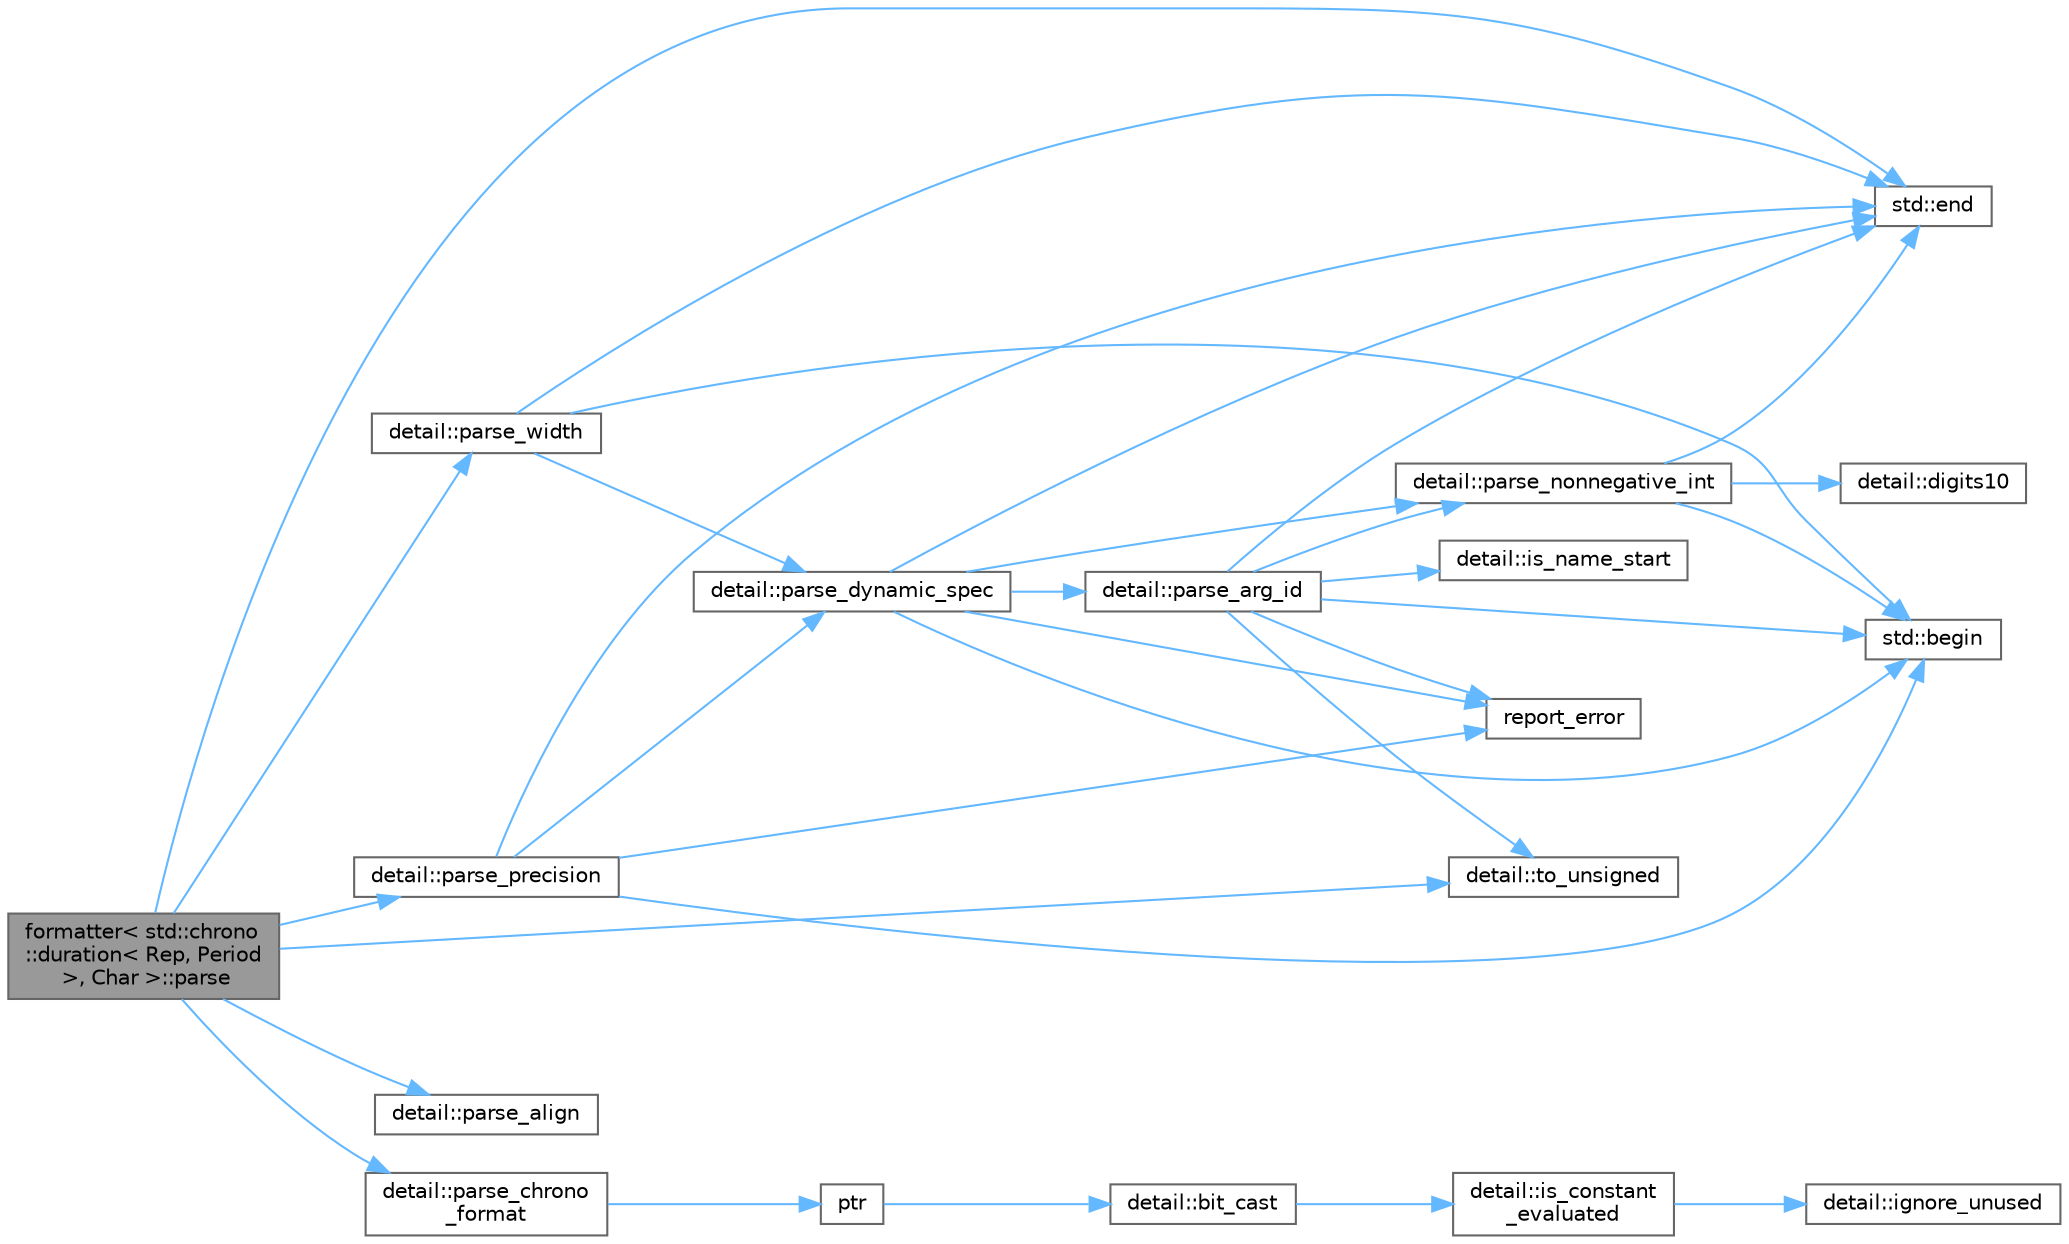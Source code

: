 digraph "formatter&lt; std::chrono::duration&lt; Rep, Period &gt;, Char &gt;::parse"
{
 // LATEX_PDF_SIZE
  bgcolor="transparent";
  edge [fontname=Helvetica,fontsize=10,labelfontname=Helvetica,labelfontsize=10];
  node [fontname=Helvetica,fontsize=10,shape=box,height=0.2,width=0.4];
  rankdir="LR";
  Node1 [id="Node000001",label="formatter\< std::chrono\l::duration\< Rep, Period\l \>, Char \>::parse",height=0.2,width=0.4,color="gray40", fillcolor="grey60", style="filled", fontcolor="black",tooltip=" "];
  Node1 -> Node2 [id="edge32_Node000001_Node000002",color="steelblue1",style="solid",tooltip=" "];
  Node2 [id="Node000002",label="std::end",height=0.2,width=0.4,color="grey40", fillcolor="white", style="filled",URL="$namespacestd.html#a35f71a4c49ddf38bb590177e3a4b2598",tooltip=" "];
  Node1 -> Node3 [id="edge33_Node000001_Node000003",color="steelblue1",style="solid",tooltip=" "];
  Node3 [id="Node000003",label="detail::parse_align",height=0.2,width=0.4,color="grey40", fillcolor="white", style="filled",URL="$namespacedetail.html#ac9e2fcbf2e068bb286f629946e0bb31d",tooltip=" "];
  Node1 -> Node4 [id="edge34_Node000001_Node000004",color="steelblue1",style="solid",tooltip=" "];
  Node4 [id="Node000004",label="detail::parse_chrono\l_format",height=0.2,width=0.4,color="grey40", fillcolor="white", style="filled",URL="$namespacedetail.html#aec4b9f47c1776c8a8e7ec0d5a4af2984",tooltip=" "];
  Node4 -> Node5 [id="edge35_Node000004_Node000005",color="steelblue1",style="solid",tooltip=" "];
  Node5 [id="Node000005",label="ptr",height=0.2,width=0.4,color="grey40", fillcolor="white", style="filled",URL="$spdlog_2include_2spdlog_2fmt_2bundled_2format_8h.html#adb6e274f8eb0b74b2865215e1b49c535",tooltip=" "];
  Node5 -> Node6 [id="edge36_Node000005_Node000006",color="steelblue1",style="solid",tooltip=" "];
  Node6 [id="Node000006",label="detail::bit_cast",height=0.2,width=0.4,color="grey40", fillcolor="white", style="filled",URL="$namespacedetail.html#a13855d666ae097f8d0343395183e3b47",tooltip=" "];
  Node6 -> Node7 [id="edge37_Node000006_Node000007",color="steelblue1",style="solid",tooltip=" "];
  Node7 [id="Node000007",label="detail::is_constant\l_evaluated",height=0.2,width=0.4,color="grey40", fillcolor="white", style="filled",URL="$namespacedetail.html#a75ed2634319883d038944529dbb954e2",tooltip=" "];
  Node7 -> Node8 [id="edge38_Node000007_Node000008",color="steelblue1",style="solid",tooltip=" "];
  Node8 [id="Node000008",label="detail::ignore_unused",height=0.2,width=0.4,color="grey40", fillcolor="white", style="filled",URL="$namespacedetail.html#a1fe84ebaf96215ce0665d95b3124c2df",tooltip=" "];
  Node1 -> Node9 [id="edge39_Node000001_Node000009",color="steelblue1",style="solid",tooltip=" "];
  Node9 [id="Node000009",label="detail::parse_precision",height=0.2,width=0.4,color="grey40", fillcolor="white", style="filled",URL="$namespacedetail.html#a22771d6da5cf06defaea3f1526940142",tooltip=" "];
  Node9 -> Node10 [id="edge40_Node000009_Node000010",color="steelblue1",style="solid",tooltip=" "];
  Node10 [id="Node000010",label="std::begin",height=0.2,width=0.4,color="grey40", fillcolor="white", style="filled",URL="$namespacestd.html#aec76fc52a775d29bc4058c8e1405045a",tooltip=" "];
  Node9 -> Node2 [id="edge41_Node000009_Node000002",color="steelblue1",style="solid",tooltip=" "];
  Node9 -> Node11 [id="edge42_Node000009_Node000011",color="steelblue1",style="solid",tooltip=" "];
  Node11 [id="Node000011",label="detail::parse_dynamic_spec",height=0.2,width=0.4,color="grey40", fillcolor="white", style="filled",URL="$namespacedetail.html#a1a249f85c1630245e8355b674806474a",tooltip=" "];
  Node11 -> Node10 [id="edge43_Node000011_Node000010",color="steelblue1",style="solid",tooltip=" "];
  Node11 -> Node2 [id="edge44_Node000011_Node000002",color="steelblue1",style="solid",tooltip=" "];
  Node11 -> Node12 [id="edge45_Node000011_Node000012",color="steelblue1",style="solid",tooltip=" "];
  Node12 [id="Node000012",label="detail::parse_arg_id",height=0.2,width=0.4,color="grey40", fillcolor="white", style="filled",URL="$namespacedetail.html#abef4d11952aecc9357be9f21fbf6346d",tooltip=" "];
  Node12 -> Node10 [id="edge46_Node000012_Node000010",color="steelblue1",style="solid",tooltip=" "];
  Node12 -> Node2 [id="edge47_Node000012_Node000002",color="steelblue1",style="solid",tooltip=" "];
  Node12 -> Node13 [id="edge48_Node000012_Node000013",color="steelblue1",style="solid",tooltip=" "];
  Node13 [id="Node000013",label="detail::is_name_start",height=0.2,width=0.4,color="grey40", fillcolor="white", style="filled",URL="$namespacedetail.html#a4d54e617793e1cac720a447120428817",tooltip=" "];
  Node12 -> Node14 [id="edge49_Node000012_Node000014",color="steelblue1",style="solid",tooltip=" "];
  Node14 [id="Node000014",label="detail::parse_nonnegative_int",height=0.2,width=0.4,color="grey40", fillcolor="white", style="filled",URL="$namespacedetail.html#a338caba782225e115a9902d4d0835f5f",tooltip=" "];
  Node14 -> Node10 [id="edge50_Node000014_Node000010",color="steelblue1",style="solid",tooltip=" "];
  Node14 -> Node15 [id="edge51_Node000014_Node000015",color="steelblue1",style="solid",tooltip=" "];
  Node15 [id="Node000015",label="detail::digits10",height=0.2,width=0.4,color="grey40", fillcolor="white", style="filled",URL="$namespacedetail.html#a3a043db05db2d07deb2d98ba2d04b4eb",tooltip=" "];
  Node14 -> Node2 [id="edge52_Node000014_Node000002",color="steelblue1",style="solid",tooltip=" "];
  Node12 -> Node16 [id="edge53_Node000012_Node000016",color="steelblue1",style="solid",tooltip=" "];
  Node16 [id="Node000016",label="report_error",height=0.2,width=0.4,color="grey40", fillcolor="white", style="filled",URL="$format-inl_8h.html#a5555893692b00b61b3886349332fd01f",tooltip=" "];
  Node12 -> Node17 [id="edge54_Node000012_Node000017",color="steelblue1",style="solid",tooltip=" "];
  Node17 [id="Node000017",label="detail::to_unsigned",height=0.2,width=0.4,color="grey40", fillcolor="white", style="filled",URL="$namespacedetail.html#a4855e668246c731a97484efc329f2aac",tooltip=" "];
  Node11 -> Node14 [id="edge55_Node000011_Node000014",color="steelblue1",style="solid",tooltip=" "];
  Node11 -> Node16 [id="edge56_Node000011_Node000016",color="steelblue1",style="solid",tooltip=" "];
  Node9 -> Node16 [id="edge57_Node000009_Node000016",color="steelblue1",style="solid",tooltip=" "];
  Node1 -> Node18 [id="edge58_Node000001_Node000018",color="steelblue1",style="solid",tooltip=" "];
  Node18 [id="Node000018",label="detail::parse_width",height=0.2,width=0.4,color="grey40", fillcolor="white", style="filled",URL="$namespacedetail.html#a925b1c39f160e8d68b75b44f8985c657",tooltip=" "];
  Node18 -> Node10 [id="edge59_Node000018_Node000010",color="steelblue1",style="solid",tooltip=" "];
  Node18 -> Node2 [id="edge60_Node000018_Node000002",color="steelblue1",style="solid",tooltip=" "];
  Node18 -> Node11 [id="edge61_Node000018_Node000011",color="steelblue1",style="solid",tooltip=" "];
  Node1 -> Node17 [id="edge62_Node000001_Node000017",color="steelblue1",style="solid",tooltip=" "];
}
